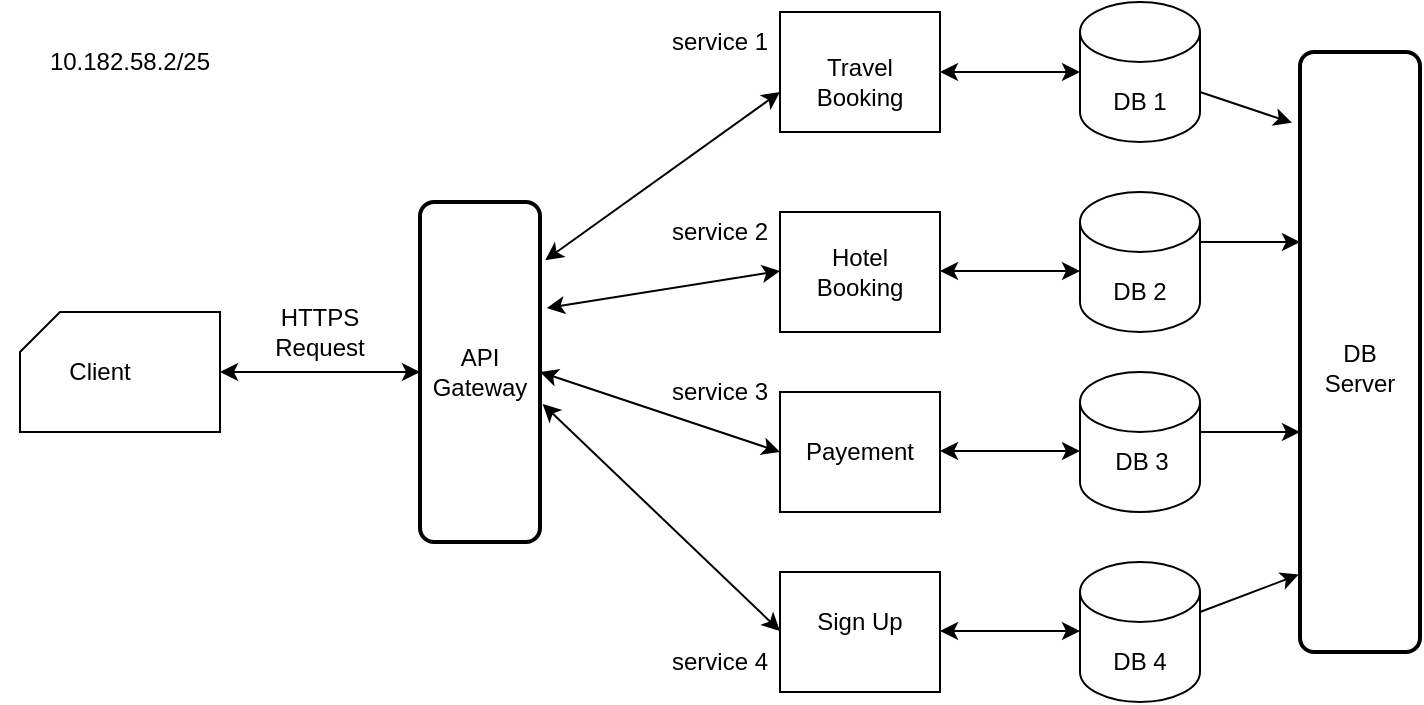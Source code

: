 <mxfile version="20.3.3" type="device" pages="2"><diagram id="o2mFGe8e6WkhTnyEK_4o" name="Page-1"><mxGraphModel dx="920" dy="551" grid="1" gridSize="10" guides="1" tooltips="1" connect="1" arrows="1" fold="1" page="1" pageScale="1" pageWidth="850" pageHeight="1100" math="0" shadow="0"><root><mxCell id="0"/><mxCell id="1" parent="0"/><mxCell id="hfXVaaCh2PURUzaR0-jF-1" value="" style="shape=cylinder3;whiteSpace=wrap;html=1;boundedLbl=1;backgroundOutline=1;size=15;" vertex="1" parent="1"><mxGeometry x="590" y="15" width="60" height="70" as="geometry"/></mxCell><mxCell id="hfXVaaCh2PURUzaR0-jF-2" value="" style="shape=cylinder3;whiteSpace=wrap;html=1;boundedLbl=1;backgroundOutline=1;size=15;" vertex="1" parent="1"><mxGeometry x="590" y="200" width="60" height="70" as="geometry"/></mxCell><mxCell id="hfXVaaCh2PURUzaR0-jF-3" value="" style="shape=cylinder3;whiteSpace=wrap;html=1;boundedLbl=1;backgroundOutline=1;size=15;" vertex="1" parent="1"><mxGeometry x="590" y="295" width="60" height="70" as="geometry"/></mxCell><mxCell id="hfXVaaCh2PURUzaR0-jF-4" value="" style="shape=cylinder3;whiteSpace=wrap;html=1;boundedLbl=1;backgroundOutline=1;size=15;" vertex="1" parent="1"><mxGeometry x="590" y="110" width="60" height="70" as="geometry"/></mxCell><mxCell id="hfXVaaCh2PURUzaR0-jF-5" value="" style="rounded=0;whiteSpace=wrap;html=1;" vertex="1" parent="1"><mxGeometry x="440" y="20" width="80" height="60" as="geometry"/></mxCell><mxCell id="hfXVaaCh2PURUzaR0-jF-6" value="" style="rounded=0;whiteSpace=wrap;html=1;" vertex="1" parent="1"><mxGeometry x="440" y="120" width="80" height="60" as="geometry"/></mxCell><mxCell id="hfXVaaCh2PURUzaR0-jF-7" value="" style="rounded=0;whiteSpace=wrap;html=1;" vertex="1" parent="1"><mxGeometry x="440" y="210" width="80" height="60" as="geometry"/></mxCell><mxCell id="QrIGvSB0l8QCzUJmu1gH-1" value="" style="rounded=0;whiteSpace=wrap;html=1;" vertex="1" parent="1"><mxGeometry x="440" y="300" width="80" height="60" as="geometry"/></mxCell><mxCell id="QrIGvSB0l8QCzUJmu1gH-2" value="" style="rounded=1;whiteSpace=wrap;html=1;absoluteArcSize=1;arcSize=14;strokeWidth=2;" vertex="1" parent="1"><mxGeometry x="260" y="115" width="60" height="170" as="geometry"/></mxCell><object label="" id="QrIGvSB0l8QCzUJmu1gH-3"><mxCell style="verticalLabelPosition=bottom;verticalAlign=top;html=1;shape=card;whiteSpace=wrap;size=20;arcSize=12;" vertex="1" parent="1"><mxGeometry x="60" y="170" width="100" height="60" as="geometry"/></mxCell></object><mxCell id="QrIGvSB0l8QCzUJmu1gH-4" value="" style="rounded=1;whiteSpace=wrap;html=1;absoluteArcSize=1;arcSize=14;strokeWidth=2;" vertex="1" parent="1"><mxGeometry x="700" y="40" width="60" height="300" as="geometry"/></mxCell><mxCell id="QrIGvSB0l8QCzUJmu1gH-7" value="" style="endArrow=classic;html=1;rounded=0;entryX=-0.067;entryY=0.118;entryDx=0;entryDy=0;entryPerimeter=0;" edge="1" parent="1" source="hfXVaaCh2PURUzaR0-jF-1" target="QrIGvSB0l8QCzUJmu1gH-4"><mxGeometry width="50" height="50" relative="1" as="geometry"><mxPoint x="610" y="90" as="sourcePoint"/><mxPoint x="690" y="70" as="targetPoint"/></mxGeometry></mxCell><mxCell id="QrIGvSB0l8QCzUJmu1gH-8" value="" style="endArrow=classic;html=1;rounded=0;exitX=1;exitY=0;exitDx=0;exitDy=25;exitPerimeter=0;" edge="1" parent="1" source="hfXVaaCh2PURUzaR0-jF-4"><mxGeometry width="50" height="50" relative="1" as="geometry"><mxPoint x="660" y="100" as="sourcePoint"/><mxPoint x="700" y="135" as="targetPoint"/></mxGeometry></mxCell><mxCell id="QrIGvSB0l8QCzUJmu1gH-9" value="" style="endArrow=classic;html=1;rounded=0;exitX=1;exitY=0;exitDx=0;exitDy=25;exitPerimeter=0;" edge="1" parent="1"><mxGeometry width="50" height="50" relative="1" as="geometry"><mxPoint x="650" y="230" as="sourcePoint"/><mxPoint x="700" y="230" as="targetPoint"/></mxGeometry></mxCell><mxCell id="QrIGvSB0l8QCzUJmu1gH-10" value="" style="endArrow=classic;html=1;rounded=0;exitX=1;exitY=0;exitDx=0;exitDy=25;exitPerimeter=0;entryX=-0.011;entryY=0.871;entryDx=0;entryDy=0;entryPerimeter=0;" edge="1" parent="1" target="QrIGvSB0l8QCzUJmu1gH-4"><mxGeometry width="50" height="50" relative="1" as="geometry"><mxPoint x="650" y="320" as="sourcePoint"/><mxPoint x="700" y="320" as="targetPoint"/></mxGeometry></mxCell><mxCell id="QrIGvSB0l8QCzUJmu1gH-11" value="" style="endArrow=classic;startArrow=classic;html=1;rounded=0;entryX=0;entryY=0.5;entryDx=0;entryDy=0;entryPerimeter=0;exitX=1;exitY=0.5;exitDx=0;exitDy=0;" edge="1" parent="1" source="hfXVaaCh2PURUzaR0-jF-5" target="hfXVaaCh2PURUzaR0-jF-1"><mxGeometry width="50" height="50" relative="1" as="geometry"><mxPoint x="530" y="60" as="sourcePoint"/><mxPoint x="570" y="20" as="targetPoint"/></mxGeometry></mxCell><mxCell id="QrIGvSB0l8QCzUJmu1gH-12" value="" style="endArrow=classic;startArrow=classic;html=1;rounded=0;entryX=0;entryY=0.5;entryDx=0;entryDy=0;entryPerimeter=0;exitX=1;exitY=0.5;exitDx=0;exitDy=0;" edge="1" parent="1"><mxGeometry width="50" height="50" relative="1" as="geometry"><mxPoint x="520" y="149.5" as="sourcePoint"/><mxPoint x="590" y="149.5" as="targetPoint"/></mxGeometry></mxCell><mxCell id="QrIGvSB0l8QCzUJmu1gH-13" value="" style="endArrow=classic;startArrow=classic;html=1;rounded=0;entryX=0;entryY=0.5;entryDx=0;entryDy=0;entryPerimeter=0;exitX=1;exitY=0.5;exitDx=0;exitDy=0;" edge="1" parent="1"><mxGeometry width="50" height="50" relative="1" as="geometry"><mxPoint x="520" y="239.5" as="sourcePoint"/><mxPoint x="590" y="239.5" as="targetPoint"/></mxGeometry></mxCell><mxCell id="QrIGvSB0l8QCzUJmu1gH-14" value="" style="endArrow=classic;startArrow=classic;html=1;rounded=0;entryX=0;entryY=0.5;entryDx=0;entryDy=0;entryPerimeter=0;exitX=1;exitY=0.5;exitDx=0;exitDy=0;" edge="1" parent="1"><mxGeometry width="50" height="50" relative="1" as="geometry"><mxPoint x="520" y="329.5" as="sourcePoint"/><mxPoint x="590" y="329.5" as="targetPoint"/></mxGeometry></mxCell><mxCell id="QrIGvSB0l8QCzUJmu1gH-15" value="" style="endArrow=classic;startArrow=classic;html=1;rounded=0;entryX=0;entryY=0.5;entryDx=0;entryDy=0;entryPerimeter=0;exitX=1.044;exitY=0.171;exitDx=0;exitDy=0;exitPerimeter=0;" edge="1" parent="1" source="QrIGvSB0l8QCzUJmu1gH-2"><mxGeometry width="50" height="50" relative="1" as="geometry"><mxPoint x="370" y="60" as="sourcePoint"/><mxPoint x="440" y="60" as="targetPoint"/></mxGeometry></mxCell><mxCell id="QrIGvSB0l8QCzUJmu1gH-16" value="" style="endArrow=classic;startArrow=classic;html=1;rounded=0;entryX=0;entryY=0.5;entryDx=0;entryDy=0;entryPerimeter=0;exitX=1.056;exitY=0.312;exitDx=0;exitDy=0;exitPerimeter=0;" edge="1" parent="1" source="QrIGvSB0l8QCzUJmu1gH-2"><mxGeometry width="50" height="50" relative="1" as="geometry"><mxPoint x="330" y="170" as="sourcePoint"/><mxPoint x="440" y="149.5" as="targetPoint"/></mxGeometry></mxCell><mxCell id="QrIGvSB0l8QCzUJmu1gH-17" value="" style="endArrow=classic;startArrow=classic;html=1;rounded=0;entryX=0;entryY=0.5;entryDx=0;entryDy=0;exitX=1;exitY=0.5;exitDx=0;exitDy=0;" edge="1" parent="1" source="QrIGvSB0l8QCzUJmu1gH-2" target="hfXVaaCh2PURUzaR0-jF-7"><mxGeometry width="50" height="50" relative="1" as="geometry"><mxPoint x="330" y="200" as="sourcePoint"/><mxPoint x="430" y="230" as="targetPoint"/></mxGeometry></mxCell><mxCell id="QrIGvSB0l8QCzUJmu1gH-18" value="" style="endArrow=classic;startArrow=classic;html=1;rounded=0;entryX=0;entryY=0.5;entryDx=0;entryDy=0;entryPerimeter=0;exitX=1.022;exitY=0.594;exitDx=0;exitDy=0;exitPerimeter=0;" edge="1" parent="1" source="QrIGvSB0l8QCzUJmu1gH-2"><mxGeometry width="50" height="50" relative="1" as="geometry"><mxPoint x="370" y="329.5" as="sourcePoint"/><mxPoint x="440" y="329.5" as="targetPoint"/></mxGeometry></mxCell><mxCell id="QrIGvSB0l8QCzUJmu1gH-19" value="" style="endArrow=classic;startArrow=classic;html=1;rounded=0;entryX=0;entryY=0.5;entryDx=0;entryDy=0;exitX=1;exitY=0.5;exitDx=0;exitDy=0;" edge="1" parent="1" target="QrIGvSB0l8QCzUJmu1gH-2"><mxGeometry width="50" height="50" relative="1" as="geometry"><mxPoint x="160" y="200" as="sourcePoint"/><mxPoint x="230" y="200" as="targetPoint"/></mxGeometry></mxCell><mxCell id="QrIGvSB0l8QCzUJmu1gH-20" value="Client" style="text;html=1;strokeColor=none;fillColor=none;align=center;verticalAlign=middle;whiteSpace=wrap;rounded=0;" vertex="1" parent="1"><mxGeometry x="70" y="185" width="60" height="30" as="geometry"/></mxCell><mxCell id="QrIGvSB0l8QCzUJmu1gH-21" value="API Gateway" style="text;html=1;strokeColor=none;fillColor=none;align=center;verticalAlign=middle;whiteSpace=wrap;rounded=0;" vertex="1" parent="1"><mxGeometry x="280" y="130" width="20" height="140" as="geometry"/></mxCell><mxCell id="QrIGvSB0l8QCzUJmu1gH-22" value="Travel Booking" style="text;html=1;strokeColor=none;fillColor=none;align=center;verticalAlign=middle;whiteSpace=wrap;rounded=0;" vertex="1" parent="1"><mxGeometry x="450" y="40" width="60" height="30" as="geometry"/></mxCell><mxCell id="QrIGvSB0l8QCzUJmu1gH-23" value="Hotel Booking" style="text;html=1;strokeColor=none;fillColor=none;align=center;verticalAlign=middle;whiteSpace=wrap;rounded=0;" vertex="1" parent="1"><mxGeometry x="450" y="135" width="60" height="30" as="geometry"/></mxCell><mxCell id="QrIGvSB0l8QCzUJmu1gH-24" value="Payement" style="text;html=1;strokeColor=none;fillColor=none;align=center;verticalAlign=middle;whiteSpace=wrap;rounded=0;" vertex="1" parent="1"><mxGeometry x="450" y="225" width="60" height="30" as="geometry"/></mxCell><mxCell id="QrIGvSB0l8QCzUJmu1gH-25" value="Sign Up" style="text;html=1;strokeColor=none;fillColor=none;align=center;verticalAlign=middle;whiteSpace=wrap;rounded=0;" vertex="1" parent="1"><mxGeometry x="450" y="310" width="60" height="30" as="geometry"/></mxCell><mxCell id="QrIGvSB0l8QCzUJmu1gH-26" value="service 1" style="text;html=1;strokeColor=none;fillColor=none;align=center;verticalAlign=middle;whiteSpace=wrap;rounded=0;" vertex="1" parent="1"><mxGeometry x="380" y="20" width="60" height="30" as="geometry"/></mxCell><mxCell id="QrIGvSB0l8QCzUJmu1gH-27" value="service 2" style="text;html=1;strokeColor=none;fillColor=none;align=center;verticalAlign=middle;whiteSpace=wrap;rounded=0;" vertex="1" parent="1"><mxGeometry x="380" y="115" width="60" height="30" as="geometry"/></mxCell><mxCell id="QrIGvSB0l8QCzUJmu1gH-28" value="service 3" style="text;html=1;strokeColor=none;fillColor=none;align=center;verticalAlign=middle;whiteSpace=wrap;rounded=0;" vertex="1" parent="1"><mxGeometry x="380" y="195" width="60" height="30" as="geometry"/></mxCell><mxCell id="QrIGvSB0l8QCzUJmu1gH-29" value="service 4" style="text;html=1;strokeColor=none;fillColor=none;align=center;verticalAlign=middle;whiteSpace=wrap;rounded=0;" vertex="1" parent="1"><mxGeometry x="380" y="330" width="60" height="30" as="geometry"/></mxCell><mxCell id="QrIGvSB0l8QCzUJmu1gH-30" value="DB 1" style="text;html=1;strokeColor=none;fillColor=none;align=center;verticalAlign=middle;whiteSpace=wrap;rounded=0;" vertex="1" parent="1"><mxGeometry x="600" y="50" width="40" height="30" as="geometry"/></mxCell><mxCell id="QrIGvSB0l8QCzUJmu1gH-31" value="DB 2" style="text;html=1;strokeColor=none;fillColor=none;align=center;verticalAlign=middle;whiteSpace=wrap;rounded=0;" vertex="1" parent="1"><mxGeometry x="600" y="145" width="40" height="30" as="geometry"/></mxCell><mxCell id="QrIGvSB0l8QCzUJmu1gH-32" value="DB 3" style="text;html=1;strokeColor=none;fillColor=none;align=center;verticalAlign=middle;whiteSpace=wrap;rounded=0;" vertex="1" parent="1"><mxGeometry x="601" y="230" width="40" height="30" as="geometry"/></mxCell><mxCell id="QrIGvSB0l8QCzUJmu1gH-33" value="DB 4" style="text;html=1;strokeColor=none;fillColor=none;align=center;verticalAlign=middle;whiteSpace=wrap;rounded=0;" vertex="1" parent="1"><mxGeometry x="600" y="330" width="40" height="30" as="geometry"/></mxCell><mxCell id="QrIGvSB0l8QCzUJmu1gH-34" value="DB&lt;br&gt;Server" style="text;html=1;strokeColor=none;fillColor=none;align=center;verticalAlign=middle;whiteSpace=wrap;rounded=0;" vertex="1" parent="1"><mxGeometry x="710" y="105" width="40" height="185" as="geometry"/></mxCell><mxCell id="QrIGvSB0l8QCzUJmu1gH-35" value="10.182.58.2/25" style="text;html=1;strokeColor=none;fillColor=none;align=center;verticalAlign=middle;whiteSpace=wrap;rounded=0;" vertex="1" parent="1"><mxGeometry x="50" y="30" width="130" height="30" as="geometry"/></mxCell><mxCell id="QrIGvSB0l8QCzUJmu1gH-36" value="HTTPS&lt;br&gt;Request" style="text;html=1;strokeColor=none;fillColor=none;align=center;verticalAlign=middle;whiteSpace=wrap;rounded=0;" vertex="1" parent="1"><mxGeometry x="170" y="165" width="80" height="30" as="geometry"/></mxCell></root></mxGraphModel></diagram><diagram id="dzymurPDBPTWcE61o7De" name="Page-2"><mxGraphModel dx="782" dy="1568" grid="1" gridSize="10" guides="1" tooltips="1" connect="1" arrows="1" fold="1" page="1" pageScale="1" pageWidth="850" pageHeight="1100" math="0" shadow="0"><root><mxCell id="0"/><mxCell id="1" parent="0"/><mxCell id="1UBL0B54UIlQOzn3Hnlz-2" value="" style="rounded=1;whiteSpace=wrap;html=1;" vertex="1" parent="1"><mxGeometry x="380" y="-70" width="660" height="340" as="geometry"/></mxCell><mxCell id="1UBL0B54UIlQOzn3Hnlz-1" value="" style="verticalLabelPosition=bottom;html=1;verticalAlign=top;align=center;strokeColor=none;fillColor=#00BEF2;shape=mxgraph.azure.azure_subscription;" vertex="1" parent="1"><mxGeometry x="390" y="-90" width="50" height="40" as="geometry"/></mxCell><mxCell id="1UBL0B54UIlQOzn3Hnlz-3" value="" style="rounded=0;whiteSpace=wrap;html=1;" vertex="1" parent="1"><mxGeometry x="390" y="-40" width="370" height="280" as="geometry"/></mxCell></root></mxGraphModel></diagram></mxfile>